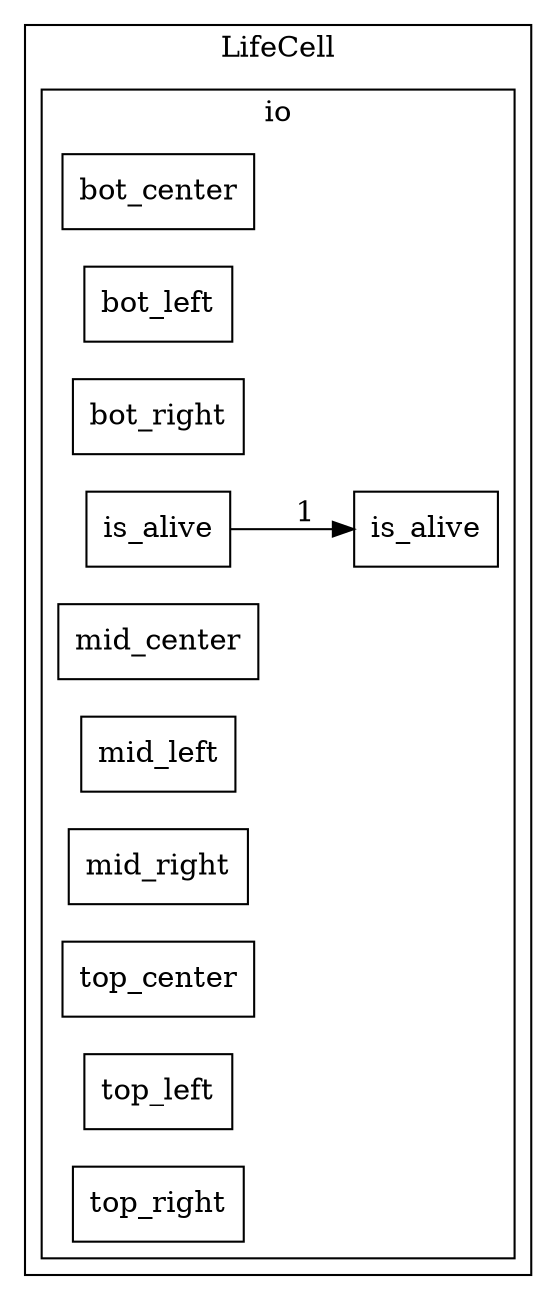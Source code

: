 digraph TopTop {
rankdir = LR;
subgraph clusterLifeCell{
label = "LifeCell";
subgraph clusterio__0{
node [shape=box];
label = "io";
io_bot_center[label="bot_center"];
io_bot_left[label="bot_left"];
io_bot_right[label="bot_right"];
io_is_alive[label="is_alive"];
is_alive -> io_is_alive[label="1"];
io_mid_center[label="mid_center"];
io_mid_left[label="mid_left"];
io_mid_right[label="mid_right"];
io_top_center[label="top_center"];
io_top_left[label="top_left"];
io_top_right[label="top_right"];
}
}
}